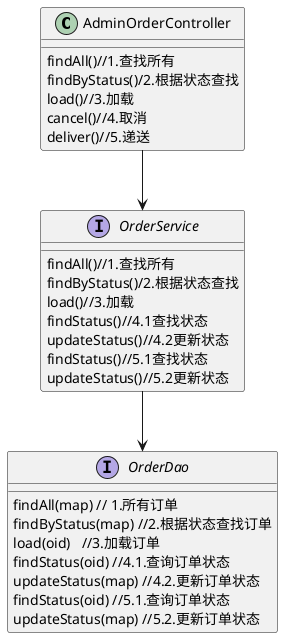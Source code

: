 @startuml

class AdminOrderController {
    findAll()//1.查找所有
    findByStatus()/2.根据状态查找
    load()//3.加载
    cancel()//4.取消
    deliver()//5.递送
}

AdminOrderController --> OrderService

Interface OrderService {
    findAll()//1.查找所有
    findByStatus()/2.根据状态查找
    load()//3.加载
    findStatus()//4.1查找状态
    updateStatus()//4.2更新状态
    findStatus()//5.1查找状态
    updateStatus()//5.2更新状态
}

OrderService --> OrderDao

interface OrderDao {
    findAll(map) // 1.所有订单
    findByStatus(map) //2.根据状态查找订单
    load(oid)   //3.加载订单
    findStatus(oid) //4.1.查询订单状态
    updateStatus(map) //4.2.更新订单状态
    findStatus(oid) //5.1.查询订单状态
    updateStatus(map) //5.2.更新订单状态
}



@enduml